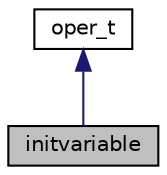 digraph "initvariable"
{
 // LATEX_PDF_SIZE
  edge [fontname="Helvetica",fontsize="10",labelfontname="Helvetica",labelfontsize="10"];
  node [fontname="Helvetica",fontsize="10",shape=record];
  Node1 [label="initvariable",height=0.2,width=0.4,color="black", fillcolor="grey75", style="filled", fontcolor="black",tooltip="Реализация инициализации переменных"];
  Node2 -> Node1 [dir="back",color="midnightblue",fontsize="10",style="solid",fontname="Helvetica"];
  Node2 [label="oper_t",height=0.2,width=0.4,color="black", fillcolor="white", style="filled",URL="$classoper__t.html",tooltip="Реализация операций"];
}
